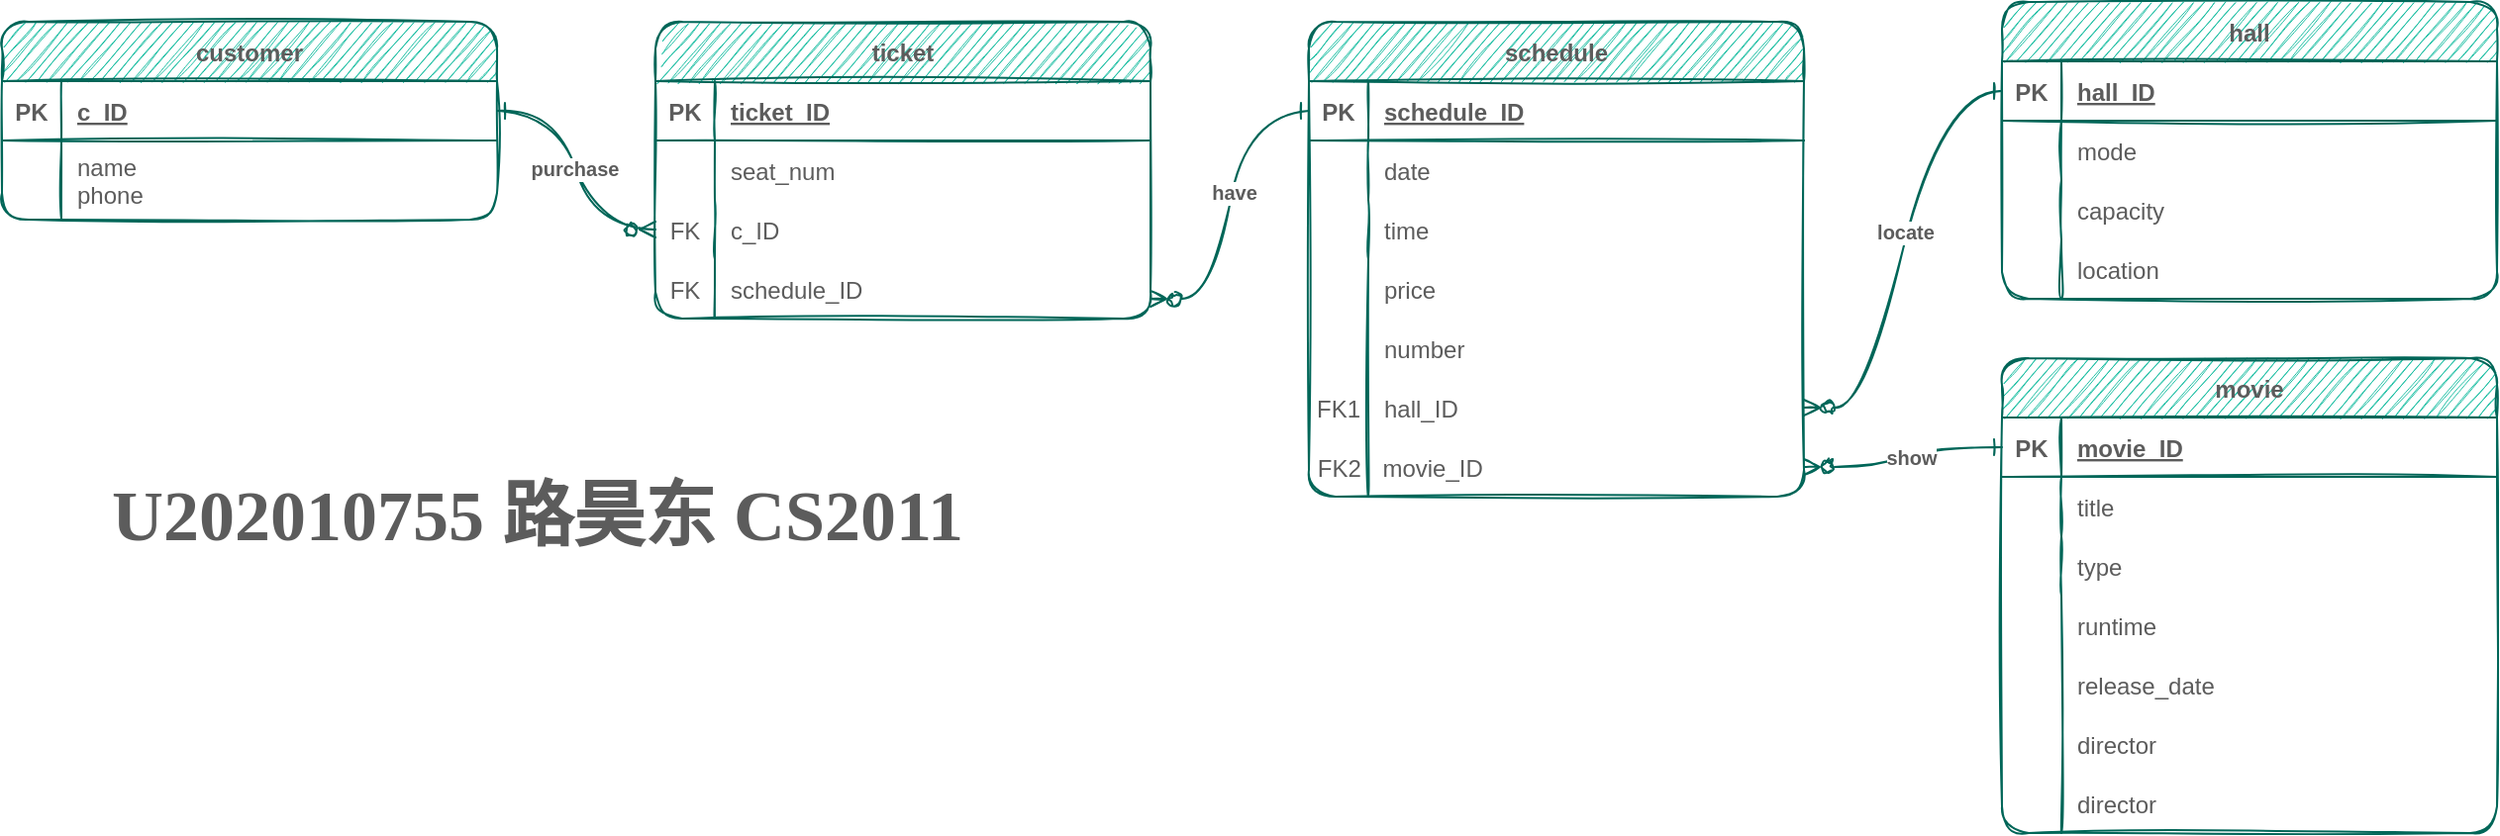 <mxfile version="20.6.0" type="google"><diagram id="R2lEEEUBdFMjLlhIrx00" name="Page-1"><mxGraphModel grid="1" page="1" gridSize="10" guides="1" tooltips="1" connect="1" arrows="1" fold="1" pageScale="1" pageWidth="850" pageHeight="1100" background="#FFFFFF" math="0" shadow="0" extFonts="Permanent Marker^https://fonts.googleapis.com/css?family=Permanent+Marker"><root><mxCell id="0"/><mxCell id="1" parent="0"/><mxCell id="C-vyLk0tnHw3VtMMgP7b-1" value="" style="edgeStyle=entityRelationEdgeStyle;endArrow=ERzeroToMany;startArrow=ERone;endFill=1;startFill=0;entryX=0;entryY=0.5;entryDx=0;entryDy=0;sketch=1;curved=1;strokeColor=#006658;fontColor=#5C5C5C;" edge="1" parent="1" source="C-vyLk0tnHw3VtMMgP7b-24" target="C-vyLk0tnHw3VtMMgP7b-9"><mxGeometry width="100" height="100" relative="1" as="geometry"><mxPoint x="340" y="720" as="sourcePoint"/><mxPoint x="440" y="620" as="targetPoint"/></mxGeometry></mxCell><mxCell id="ADWbxRtQyYXNMjy10fdt-124" value="&lt;b&gt;purchase&lt;/b&gt;" style="edgeLabel;html=1;align=center;verticalAlign=middle;resizable=0;points=[];fontSize=10;fontFamily=Helvetica;fontColor=#5C5C5C;rounded=1;sketch=1;" connectable="0" vertex="1" parent="C-vyLk0tnHw3VtMMgP7b-1"><mxGeometry x="-0.032" y="-1" relative="1" as="geometry"><mxPoint as="offset"/></mxGeometry></mxCell><mxCell id="C-vyLk0tnHw3VtMMgP7b-2" value="ticket" style="shape=table;startSize=30;container=1;collapsible=1;childLayout=tableLayout;fixedRows=1;rowLines=0;fontStyle=1;align=center;resizeLast=1;strokeColor=#006658;rounded=1;sketch=1;fillColor=#21C0A5;fontColor=#5C5C5C;" vertex="1" parent="1"><mxGeometry x="450" y="120" width="250" height="150" as="geometry"/></mxCell><mxCell id="C-vyLk0tnHw3VtMMgP7b-3" value="" style="shape=partialRectangle;collapsible=0;dropTarget=0;pointerEvents=0;fillColor=none;points=[[0,0.5],[1,0.5]];portConstraint=eastwest;top=0;left=0;right=0;bottom=1;rounded=1;sketch=1;strokeColor=#006658;fontColor=#5C5C5C;" vertex="1" parent="C-vyLk0tnHw3VtMMgP7b-2"><mxGeometry y="30" width="250" height="30" as="geometry"/></mxCell><mxCell id="C-vyLk0tnHw3VtMMgP7b-4" value="PK" style="shape=partialRectangle;overflow=hidden;connectable=0;fillColor=none;top=0;left=0;bottom=0;right=0;fontStyle=1;rounded=1;sketch=1;strokeColor=#006658;fontColor=#5C5C5C;" vertex="1" parent="C-vyLk0tnHw3VtMMgP7b-3"><mxGeometry width="30.0" height="30" as="geometry"><mxRectangle width="30.0" height="30" as="alternateBounds"/></mxGeometry></mxCell><mxCell id="C-vyLk0tnHw3VtMMgP7b-5" value="ticket_ID" style="shape=partialRectangle;overflow=hidden;connectable=0;fillColor=none;top=0;left=0;bottom=0;right=0;align=left;spacingLeft=6;fontStyle=5;rounded=1;sketch=1;strokeColor=#006658;fontColor=#5C5C5C;" vertex="1" parent="C-vyLk0tnHw3VtMMgP7b-3"><mxGeometry x="30.0" width="220.0" height="30" as="geometry"><mxRectangle width="220.0" height="30" as="alternateBounds"/></mxGeometry></mxCell><mxCell id="C-vyLk0tnHw3VtMMgP7b-6" value="" style="shape=partialRectangle;collapsible=0;dropTarget=0;pointerEvents=0;fillColor=none;points=[[0,0.5],[1,0.5]];portConstraint=eastwest;top=0;left=0;right=0;bottom=0;rounded=1;sketch=1;strokeColor=#006658;fontColor=#5C5C5C;" vertex="1" parent="C-vyLk0tnHw3VtMMgP7b-2"><mxGeometry y="60" width="250" height="30" as="geometry"/></mxCell><mxCell id="C-vyLk0tnHw3VtMMgP7b-7" value="" style="shape=partialRectangle;overflow=hidden;connectable=0;fillColor=none;top=0;left=0;bottom=0;right=0;rounded=1;sketch=1;strokeColor=#006658;fontColor=#5C5C5C;" vertex="1" parent="C-vyLk0tnHw3VtMMgP7b-6"><mxGeometry width="30.0" height="30" as="geometry"><mxRectangle width="30.0" height="30" as="alternateBounds"/></mxGeometry></mxCell><mxCell id="C-vyLk0tnHw3VtMMgP7b-8" value="seat_num" style="shape=partialRectangle;overflow=hidden;connectable=0;fillColor=none;top=0;left=0;bottom=0;right=0;align=left;spacingLeft=6;rounded=1;sketch=1;strokeColor=#006658;fontColor=#5C5C5C;" vertex="1" parent="C-vyLk0tnHw3VtMMgP7b-6"><mxGeometry x="30.0" width="220.0" height="30" as="geometry"><mxRectangle width="220.0" height="30" as="alternateBounds"/></mxGeometry></mxCell><mxCell id="C-vyLk0tnHw3VtMMgP7b-9" value="" style="shape=partialRectangle;collapsible=0;dropTarget=0;pointerEvents=0;fillColor=none;points=[[0,0.5],[1,0.5]];portConstraint=eastwest;top=0;left=0;right=0;bottom=0;rounded=1;sketch=1;strokeColor=#006658;fontColor=#5C5C5C;" vertex="1" parent="C-vyLk0tnHw3VtMMgP7b-2"><mxGeometry y="90" width="250" height="30" as="geometry"/></mxCell><mxCell id="C-vyLk0tnHw3VtMMgP7b-10" value="FK" style="shape=partialRectangle;overflow=hidden;connectable=0;fillColor=none;top=0;left=0;bottom=0;right=0;rounded=1;sketch=1;strokeColor=#006658;fontColor=#5C5C5C;" vertex="1" parent="C-vyLk0tnHw3VtMMgP7b-9"><mxGeometry width="30.0" height="30" as="geometry"><mxRectangle width="30.0" height="30" as="alternateBounds"/></mxGeometry></mxCell><mxCell id="C-vyLk0tnHw3VtMMgP7b-11" value="c_ID" style="shape=partialRectangle;overflow=hidden;connectable=0;fillColor=none;top=0;left=0;bottom=0;right=0;align=left;spacingLeft=6;rounded=1;sketch=1;strokeColor=#006658;fontColor=#5C5C5C;" vertex="1" parent="C-vyLk0tnHw3VtMMgP7b-9"><mxGeometry x="30.0" width="220.0" height="30" as="geometry"><mxRectangle width="220.0" height="30" as="alternateBounds"/></mxGeometry></mxCell><mxCell id="C-vyLk0tnHw3VtMMgP7b-13" value="schedule" style="shape=table;startSize=30;container=1;collapsible=1;childLayout=tableLayout;fixedRows=1;rowLines=0;fontStyle=1;align=center;resizeLast=1;rounded=1;sketch=1;fillColor=#21C0A5;strokeColor=#006658;fontColor=#5C5C5C;" vertex="1" parent="1"><mxGeometry x="780" y="120" width="250" height="240" as="geometry"/></mxCell><mxCell id="C-vyLk0tnHw3VtMMgP7b-14" value="" style="shape=partialRectangle;collapsible=0;dropTarget=0;pointerEvents=0;fillColor=none;points=[[0,0.5],[1,0.5]];portConstraint=eastwest;top=0;left=0;right=0;bottom=1;rounded=1;sketch=1;strokeColor=#006658;fontColor=#5C5C5C;" vertex="1" parent="C-vyLk0tnHw3VtMMgP7b-13"><mxGeometry y="30" width="250" height="30" as="geometry"/></mxCell><mxCell id="C-vyLk0tnHw3VtMMgP7b-15" value="PK" style="shape=partialRectangle;overflow=hidden;connectable=0;fillColor=none;top=0;left=0;bottom=0;right=0;fontStyle=1;rounded=1;sketch=1;strokeColor=#006658;fontColor=#5C5C5C;" vertex="1" parent="C-vyLk0tnHw3VtMMgP7b-14"><mxGeometry width="30" height="30" as="geometry"><mxRectangle width="30" height="30" as="alternateBounds"/></mxGeometry></mxCell><mxCell id="C-vyLk0tnHw3VtMMgP7b-16" value="schedule_ID" style="shape=partialRectangle;overflow=hidden;connectable=0;fillColor=none;top=0;left=0;bottom=0;right=0;align=left;spacingLeft=6;fontStyle=5;rounded=1;sketch=1;strokeColor=#006658;fontColor=#5C5C5C;" vertex="1" parent="C-vyLk0tnHw3VtMMgP7b-14"><mxGeometry x="30" width="220" height="30" as="geometry"><mxRectangle width="220" height="30" as="alternateBounds"/></mxGeometry></mxCell><mxCell id="C-vyLk0tnHw3VtMMgP7b-17" value="" style="shape=partialRectangle;collapsible=0;dropTarget=0;pointerEvents=0;fillColor=none;points=[[0,0.5],[1,0.5]];portConstraint=eastwest;top=0;left=0;right=0;bottom=0;rounded=1;sketch=1;strokeColor=#006658;fontColor=#5C5C5C;" vertex="1" parent="C-vyLk0tnHw3VtMMgP7b-13"><mxGeometry y="60" width="250" height="30" as="geometry"/></mxCell><mxCell id="C-vyLk0tnHw3VtMMgP7b-18" value="" style="shape=partialRectangle;overflow=hidden;connectable=0;fillColor=none;top=0;left=0;bottom=0;right=0;rounded=1;sketch=1;strokeColor=#006658;fontColor=#5C5C5C;" vertex="1" parent="C-vyLk0tnHw3VtMMgP7b-17"><mxGeometry width="30" height="30" as="geometry"><mxRectangle width="30" height="30" as="alternateBounds"/></mxGeometry></mxCell><mxCell id="C-vyLk0tnHw3VtMMgP7b-19" value="date" style="shape=partialRectangle;overflow=hidden;connectable=0;fillColor=none;top=0;left=0;bottom=0;right=0;align=left;spacingLeft=6;rounded=1;sketch=1;strokeColor=#006658;fontColor=#5C5C5C;" vertex="1" parent="C-vyLk0tnHw3VtMMgP7b-17"><mxGeometry x="30" width="220" height="30" as="geometry"><mxRectangle width="220" height="30" as="alternateBounds"/></mxGeometry></mxCell><mxCell id="C-vyLk0tnHw3VtMMgP7b-20" value="" style="shape=partialRectangle;collapsible=0;dropTarget=0;pointerEvents=0;fillColor=none;points=[[0,0.5],[1,0.5]];portConstraint=eastwest;top=0;left=0;right=0;bottom=0;rounded=1;sketch=1;strokeColor=#006658;fontColor=#5C5C5C;" vertex="1" parent="C-vyLk0tnHw3VtMMgP7b-13"><mxGeometry y="90" width="250" height="30" as="geometry"/></mxCell><mxCell id="C-vyLk0tnHw3VtMMgP7b-21" value="" style="shape=partialRectangle;overflow=hidden;connectable=0;fillColor=none;top=0;left=0;bottom=0;right=0;rounded=1;sketch=1;strokeColor=#006658;fontColor=#5C5C5C;" vertex="1" parent="C-vyLk0tnHw3VtMMgP7b-20"><mxGeometry width="30" height="30" as="geometry"><mxRectangle width="30" height="30" as="alternateBounds"/></mxGeometry></mxCell><mxCell id="C-vyLk0tnHw3VtMMgP7b-22" value="time" style="shape=partialRectangle;overflow=hidden;connectable=0;fillColor=none;top=0;left=0;bottom=0;right=0;align=left;spacingLeft=6;rounded=1;sketch=1;strokeColor=#006658;fontColor=#5C5C5C;" vertex="1" parent="C-vyLk0tnHw3VtMMgP7b-20"><mxGeometry x="30" width="220" height="30" as="geometry"><mxRectangle width="220" height="30" as="alternateBounds"/></mxGeometry></mxCell><mxCell id="C-vyLk0tnHw3VtMMgP7b-23" value="customer" style="shape=table;startSize=30;container=1;collapsible=1;childLayout=tableLayout;fixedRows=1;rowLines=0;fontStyle=1;align=center;resizeLast=1;rounded=1;sketch=1;fillColor=#21C0A5;strokeColor=#006658;fontColor=#5C5C5C;" vertex="1" parent="1"><mxGeometry x="120" y="120" width="250" height="100" as="geometry"/></mxCell><mxCell id="C-vyLk0tnHw3VtMMgP7b-24" value="" style="shape=partialRectangle;collapsible=0;dropTarget=0;pointerEvents=0;fillColor=none;points=[[0,0.5],[1,0.5]];portConstraint=eastwest;top=0;left=0;right=0;bottom=1;rounded=1;sketch=1;strokeColor=#006658;fontColor=#5C5C5C;" vertex="1" parent="C-vyLk0tnHw3VtMMgP7b-23"><mxGeometry y="30" width="250" height="30" as="geometry"/></mxCell><mxCell id="C-vyLk0tnHw3VtMMgP7b-25" value="PK" style="shape=partialRectangle;overflow=hidden;connectable=0;fillColor=none;top=0;left=0;bottom=0;right=0;fontStyle=1;rounded=1;sketch=1;strokeColor=#006658;fontColor=#5C5C5C;" vertex="1" parent="C-vyLk0tnHw3VtMMgP7b-24"><mxGeometry width="30" height="30" as="geometry"><mxRectangle width="30" height="30" as="alternateBounds"/></mxGeometry></mxCell><mxCell id="C-vyLk0tnHw3VtMMgP7b-26" value="c_ID" style="shape=partialRectangle;overflow=hidden;connectable=0;fillColor=none;top=0;left=0;bottom=0;right=0;align=left;spacingLeft=6;fontStyle=5;rounded=1;sketch=1;strokeColor=#006658;fontColor=#5C5C5C;" vertex="1" parent="C-vyLk0tnHw3VtMMgP7b-24"><mxGeometry x="30" width="220" height="30" as="geometry"><mxRectangle width="220" height="30" as="alternateBounds"/></mxGeometry></mxCell><mxCell id="C-vyLk0tnHw3VtMMgP7b-27" value="" style="shape=partialRectangle;collapsible=0;dropTarget=0;pointerEvents=0;fillColor=none;points=[[0,0.5],[1,0.5]];portConstraint=eastwest;top=0;left=0;right=0;bottom=0;rounded=1;sketch=1;strokeColor=#006658;fontColor=#5C5C5C;" vertex="1" parent="C-vyLk0tnHw3VtMMgP7b-23"><mxGeometry y="60" width="250" height="40" as="geometry"/></mxCell><mxCell id="C-vyLk0tnHw3VtMMgP7b-28" value="" style="shape=partialRectangle;overflow=hidden;connectable=0;fillColor=none;top=0;left=0;bottom=0;right=0;rounded=1;sketch=1;strokeColor=#006658;fontColor=#5C5C5C;" vertex="1" parent="C-vyLk0tnHw3VtMMgP7b-27"><mxGeometry width="30" height="40" as="geometry"><mxRectangle width="30" height="40" as="alternateBounds"/></mxGeometry></mxCell><mxCell id="C-vyLk0tnHw3VtMMgP7b-29" value="name&#10;phone" style="shape=partialRectangle;overflow=hidden;connectable=0;fillColor=none;top=0;left=0;bottom=0;right=0;align=left;spacingLeft=6;rounded=1;sketch=1;strokeColor=#006658;fontColor=#5C5C5C;" vertex="1" parent="C-vyLk0tnHw3VtMMgP7b-27"><mxGeometry x="30" width="220" height="40" as="geometry"><mxRectangle width="220" height="40" as="alternateBounds"/></mxGeometry></mxCell><mxCell id="ADWbxRtQyYXNMjy10fdt-1" value="FK" style="shape=partialRectangle;overflow=hidden;connectable=0;fillColor=none;top=0;left=0;bottom=0;right=0;rounded=1;sketch=1;strokeColor=#006658;fontColor=#5C5C5C;" vertex="1" parent="1"><mxGeometry x="450" y="230" width="30" height="50" as="geometry"><mxRectangle width="30" height="30" as="alternateBounds"/></mxGeometry></mxCell><mxCell id="ADWbxRtQyYXNMjy10fdt-5" value="schedule_ID" style="shape=partialRectangle;overflow=hidden;connectable=0;fillColor=none;top=0;left=0;bottom=0;right=0;align=left;spacingLeft=6;rounded=1;sketch=1;strokeColor=#006658;fontColor=#5C5C5C;" vertex="1" parent="1"><mxGeometry x="480.0" y="240" width="220.0" height="30" as="geometry"><mxRectangle width="220.0" height="30" as="alternateBounds"/></mxGeometry></mxCell><mxCell id="ADWbxRtQyYXNMjy10fdt-36" value="" style="endArrow=none;html=1;rounded=1;fontFamily=Helvetica;fontSize=12;fontColor=#5C5C5C;startSize=30;sketch=1;curved=1;strokeColor=#006658;" edge="1" parent="1"><mxGeometry width="50" height="50" relative="1" as="geometry"><mxPoint x="480" y="270" as="sourcePoint"/><mxPoint x="480" y="240" as="targetPoint"/></mxGeometry></mxCell><mxCell id="ADWbxRtQyYXNMjy10fdt-37" value="" style="shape=partialRectangle;collapsible=0;dropTarget=0;pointerEvents=0;fillColor=none;points=[[0,0.5],[1,0.5]];portConstraint=eastwest;top=0;left=0;right=0;bottom=0;rounded=1;sketch=1;strokeColor=#006658;fontColor=#5C5C5C;" vertex="1" parent="1"><mxGeometry x="800" y="240" width="250" height="30" as="geometry"/></mxCell><mxCell id="ADWbxRtQyYXNMjy10fdt-38" value="" style="shape=partialRectangle;overflow=hidden;connectable=0;fillColor=none;top=0;left=0;bottom=0;right=0;rounded=1;sketch=1;strokeColor=#006658;fontColor=#5C5C5C;" vertex="1" parent="ADWbxRtQyYXNMjy10fdt-37"><mxGeometry x="-20" width="30" height="30" as="geometry"><mxRectangle width="30" height="30" as="alternateBounds"/></mxGeometry></mxCell><mxCell id="ADWbxRtQyYXNMjy10fdt-39" value="price" style="shape=partialRectangle;overflow=hidden;connectable=0;fillColor=none;top=0;left=0;bottom=0;right=0;align=left;spacingLeft=6;rounded=1;sketch=1;strokeColor=#006658;fontColor=#5C5C5C;" vertex="1" parent="ADWbxRtQyYXNMjy10fdt-37"><mxGeometry x="10" width="220" height="30" as="geometry"><mxRectangle width="220" height="30" as="alternateBounds"/></mxGeometry></mxCell><mxCell id="ADWbxRtQyYXNMjy10fdt-40" value="" style="shape=partialRectangle;collapsible=0;dropTarget=0;pointerEvents=0;fillColor=none;points=[[0,0.5],[1,0.5]];portConstraint=eastwest;top=0;left=0;right=0;bottom=0;rounded=1;sketch=1;strokeColor=#006658;fontColor=#5C5C5C;" vertex="1" parent="1"><mxGeometry x="800" y="270" width="250" height="30" as="geometry"/></mxCell><mxCell id="ADWbxRtQyYXNMjy10fdt-41" value="" style="shape=partialRectangle;overflow=hidden;connectable=0;fillColor=none;top=0;left=0;bottom=0;right=0;rounded=1;sketch=1;strokeColor=#006658;fontColor=#5C5C5C;" vertex="1" parent="ADWbxRtQyYXNMjy10fdt-40"><mxGeometry x="-20" width="30" height="30" as="geometry"><mxRectangle width="30" height="30" as="alternateBounds"/></mxGeometry></mxCell><mxCell id="ADWbxRtQyYXNMjy10fdt-42" value="number" style="shape=partialRectangle;overflow=hidden;connectable=0;fillColor=none;top=0;left=0;bottom=0;right=0;align=left;spacingLeft=6;rounded=1;sketch=1;strokeColor=#006658;fontColor=#5C5C5C;" vertex="1" parent="ADWbxRtQyYXNMjy10fdt-40"><mxGeometry x="10" width="220" height="30" as="geometry"><mxRectangle width="220" height="30" as="alternateBounds"/></mxGeometry></mxCell><mxCell id="ADWbxRtQyYXNMjy10fdt-43" value="" style="shape=partialRectangle;collapsible=0;dropTarget=0;pointerEvents=0;fillColor=none;points=[[0,0.5],[1,0.5]];portConstraint=eastwest;top=0;left=0;right=0;bottom=0;rounded=1;sketch=1;strokeColor=#006658;fontColor=#5C5C5C;" vertex="1" parent="1"><mxGeometry x="800" y="300" width="250" height="30" as="geometry"/></mxCell><mxCell id="ADWbxRtQyYXNMjy10fdt-44" value="FK1" style="shape=partialRectangle;overflow=hidden;connectable=0;fillColor=none;top=0;left=0;bottom=0;right=0;rounded=1;sketch=1;strokeColor=#006658;fontColor=#5C5C5C;" vertex="1" parent="ADWbxRtQyYXNMjy10fdt-43"><mxGeometry x="-20" width="30" height="30" as="geometry"><mxRectangle width="30" height="30" as="alternateBounds"/></mxGeometry></mxCell><mxCell id="ADWbxRtQyYXNMjy10fdt-45" value="hall_ID" style="shape=partialRectangle;overflow=hidden;connectable=0;fillColor=none;top=0;left=0;bottom=0;right=0;align=left;spacingLeft=6;rounded=1;sketch=1;strokeColor=#006658;fontColor=#5C5C5C;" vertex="1" parent="ADWbxRtQyYXNMjy10fdt-43"><mxGeometry x="10" width="220" height="30" as="geometry"><mxRectangle width="220" height="30" as="alternateBounds"/></mxGeometry></mxCell><mxCell id="ADWbxRtQyYXNMjy10fdt-46" value="" style="shape=partialRectangle;collapsible=0;dropTarget=0;pointerEvents=0;fillColor=none;points=[[0,0.5],[1,0.5]];portConstraint=eastwest;top=0;left=0;right=0;bottom=0;rounded=1;sketch=1;strokeColor=#006658;fontColor=#5C5C5C;" vertex="1" parent="1"><mxGeometry x="800" y="330" width="230" height="30" as="geometry"/></mxCell><mxCell id="ADWbxRtQyYXNMjy10fdt-47" value="FK2" style="shape=partialRectangle;overflow=hidden;connectable=0;fillColor=none;top=0;left=0;bottom=0;right=0;rounded=1;sketch=1;strokeColor=#006658;fontColor=#5C5C5C;" vertex="1" parent="ADWbxRtQyYXNMjy10fdt-46"><mxGeometry x="-18.4" width="27.6" height="30" as="geometry"><mxRectangle width="30" height="30" as="alternateBounds"/></mxGeometry></mxCell><mxCell id="ADWbxRtQyYXNMjy10fdt-48" value="movie_ID" style="shape=partialRectangle;overflow=hidden;connectable=0;fillColor=none;top=0;left=0;bottom=0;right=0;align=left;spacingLeft=6;rounded=1;sketch=1;strokeColor=#006658;fontColor=#5C5C5C;" vertex="1" parent="ADWbxRtQyYXNMjy10fdt-46"><mxGeometry x="9.2" width="202.4" height="30" as="geometry"><mxRectangle width="220" height="30" as="alternateBounds"/></mxGeometry></mxCell><mxCell id="ADWbxRtQyYXNMjy10fdt-49" value="" style="endArrow=none;html=1;rounded=1;fontFamily=Helvetica;fontSize=12;fontColor=#5C5C5C;startSize=30;sketch=1;curved=1;strokeColor=#006658;" edge="1" parent="1"><mxGeometry width="50" height="50" relative="1" as="geometry"><mxPoint x="810" y="360" as="sourcePoint"/><mxPoint x="810" y="240" as="targetPoint"/></mxGeometry></mxCell><mxCell id="ADWbxRtQyYXNMjy10fdt-66" value="movie" style="shape=table;startSize=30;container=1;collapsible=1;childLayout=tableLayout;fixedRows=1;rowLines=0;fontStyle=1;align=center;resizeLast=1;rounded=1;sketch=1;fillColor=#21C0A5;strokeColor=#006658;fontColor=#5C5C5C;" vertex="1" parent="1"><mxGeometry x="1130" y="290" width="250" height="240" as="geometry"/></mxCell><mxCell id="ADWbxRtQyYXNMjy10fdt-67" value="" style="shape=partialRectangle;collapsible=0;dropTarget=0;pointerEvents=0;fillColor=none;points=[[0,0.5],[1,0.5]];portConstraint=eastwest;top=0;left=0;right=0;bottom=1;rounded=1;sketch=1;strokeColor=#006658;fontColor=#5C5C5C;" vertex="1" parent="ADWbxRtQyYXNMjy10fdt-66"><mxGeometry y="30" width="250" height="30" as="geometry"/></mxCell><mxCell id="ADWbxRtQyYXNMjy10fdt-68" value="PK" style="shape=partialRectangle;overflow=hidden;connectable=0;fillColor=none;top=0;left=0;bottom=0;right=0;fontStyle=1;rounded=1;sketch=1;strokeColor=#006658;fontColor=#5C5C5C;" vertex="1" parent="ADWbxRtQyYXNMjy10fdt-67"><mxGeometry width="30" height="30" as="geometry"><mxRectangle width="30" height="30" as="alternateBounds"/></mxGeometry></mxCell><mxCell id="ADWbxRtQyYXNMjy10fdt-69" value="movie_ID" style="shape=partialRectangle;overflow=hidden;connectable=0;fillColor=none;top=0;left=0;bottom=0;right=0;align=left;spacingLeft=6;fontStyle=5;rounded=1;sketch=1;strokeColor=#006658;fontColor=#5C5C5C;" vertex="1" parent="ADWbxRtQyYXNMjy10fdt-67"><mxGeometry x="30" width="220" height="30" as="geometry"><mxRectangle width="220" height="30" as="alternateBounds"/></mxGeometry></mxCell><mxCell id="ADWbxRtQyYXNMjy10fdt-70" value="" style="shape=partialRectangle;collapsible=0;dropTarget=0;pointerEvents=0;fillColor=none;points=[[0,0.5],[1,0.5]];portConstraint=eastwest;top=0;left=0;right=0;bottom=0;rounded=1;sketch=1;strokeColor=#006658;fontColor=#5C5C5C;" vertex="1" parent="ADWbxRtQyYXNMjy10fdt-66"><mxGeometry y="60" width="250" height="30" as="geometry"/></mxCell><mxCell id="ADWbxRtQyYXNMjy10fdt-71" value="" style="shape=partialRectangle;overflow=hidden;connectable=0;fillColor=none;top=0;left=0;bottom=0;right=0;rounded=1;sketch=1;strokeColor=#006658;fontColor=#5C5C5C;" vertex="1" parent="ADWbxRtQyYXNMjy10fdt-70"><mxGeometry width="30" height="30" as="geometry"><mxRectangle width="30" height="30" as="alternateBounds"/></mxGeometry></mxCell><mxCell id="ADWbxRtQyYXNMjy10fdt-72" value="title" style="shape=partialRectangle;overflow=hidden;connectable=0;fillColor=none;top=0;left=0;bottom=0;right=0;align=left;spacingLeft=6;rounded=1;sketch=1;strokeColor=#006658;fontColor=#5C5C5C;" vertex="1" parent="ADWbxRtQyYXNMjy10fdt-70"><mxGeometry x="30" width="220" height="30" as="geometry"><mxRectangle width="220" height="30" as="alternateBounds"/></mxGeometry></mxCell><mxCell id="ADWbxRtQyYXNMjy10fdt-73" value="" style="shape=partialRectangle;collapsible=0;dropTarget=0;pointerEvents=0;fillColor=none;points=[[0,0.5],[1,0.5]];portConstraint=eastwest;top=0;left=0;right=0;bottom=0;rounded=1;sketch=1;strokeColor=#006658;fontColor=#5C5C5C;" vertex="1" parent="ADWbxRtQyYXNMjy10fdt-66"><mxGeometry y="90" width="250" height="30" as="geometry"/></mxCell><mxCell id="ADWbxRtQyYXNMjy10fdt-74" value="" style="shape=partialRectangle;overflow=hidden;connectable=0;fillColor=none;top=0;left=0;bottom=0;right=0;rounded=1;sketch=1;strokeColor=#006658;fontColor=#5C5C5C;" vertex="1" parent="ADWbxRtQyYXNMjy10fdt-73"><mxGeometry width="30" height="30" as="geometry"><mxRectangle width="30" height="30" as="alternateBounds"/></mxGeometry></mxCell><mxCell id="ADWbxRtQyYXNMjy10fdt-75" value="type" style="shape=partialRectangle;overflow=hidden;connectable=0;fillColor=none;top=0;left=0;bottom=0;right=0;align=left;spacingLeft=6;rounded=1;sketch=1;strokeColor=#006658;fontColor=#5C5C5C;" vertex="1" parent="ADWbxRtQyYXNMjy10fdt-73"><mxGeometry x="30" width="220" height="30" as="geometry"><mxRectangle width="220" height="30" as="alternateBounds"/></mxGeometry></mxCell><mxCell id="ADWbxRtQyYXNMjy10fdt-76" value="" style="shape=partialRectangle;collapsible=0;dropTarget=0;pointerEvents=0;fillColor=none;points=[[0,0.5],[1,0.5]];portConstraint=eastwest;top=0;left=0;right=0;bottom=0;rounded=1;sketch=1;strokeColor=#006658;fontColor=#5C5C5C;" vertex="1" parent="1"><mxGeometry x="1130" y="410" width="250" height="30" as="geometry"/></mxCell><mxCell id="ADWbxRtQyYXNMjy10fdt-77" value="" style="shape=partialRectangle;overflow=hidden;connectable=0;fillColor=none;top=0;left=0;bottom=0;right=0;rounded=1;sketch=1;strokeColor=#006658;fontColor=#5C5C5C;" vertex="1" parent="ADWbxRtQyYXNMjy10fdt-76"><mxGeometry width="30" height="30" as="geometry"><mxRectangle width="30" height="30" as="alternateBounds"/></mxGeometry></mxCell><mxCell id="ADWbxRtQyYXNMjy10fdt-78" value="runtime" style="shape=partialRectangle;overflow=hidden;connectable=0;fillColor=none;top=0;left=0;bottom=0;right=0;align=left;spacingLeft=6;rounded=1;sketch=1;strokeColor=#006658;fontColor=#5C5C5C;" vertex="1" parent="ADWbxRtQyYXNMjy10fdt-76"><mxGeometry x="30" width="220" height="30" as="geometry"><mxRectangle width="220" height="30" as="alternateBounds"/></mxGeometry></mxCell><mxCell id="ADWbxRtQyYXNMjy10fdt-79" value="" style="shape=partialRectangle;collapsible=0;dropTarget=0;pointerEvents=0;fillColor=none;points=[[0,0.5],[1,0.5]];portConstraint=eastwest;top=0;left=0;right=0;bottom=0;rounded=1;sketch=1;strokeColor=#006658;fontColor=#5C5C5C;" vertex="1" parent="1"><mxGeometry x="1130" y="440" width="250" height="30" as="geometry"/></mxCell><mxCell id="ADWbxRtQyYXNMjy10fdt-80" value="" style="shape=partialRectangle;overflow=hidden;connectable=0;fillColor=none;top=0;left=0;bottom=0;right=0;rounded=1;sketch=1;strokeColor=#006658;fontColor=#5C5C5C;" vertex="1" parent="ADWbxRtQyYXNMjy10fdt-79"><mxGeometry width="30" height="30" as="geometry"><mxRectangle width="30" height="30" as="alternateBounds"/></mxGeometry></mxCell><mxCell id="ADWbxRtQyYXNMjy10fdt-81" value="release_date" style="shape=partialRectangle;overflow=hidden;connectable=0;fillColor=none;top=0;left=0;bottom=0;right=0;align=left;spacingLeft=6;rounded=1;sketch=1;strokeColor=#006658;fontColor=#5C5C5C;" vertex="1" parent="ADWbxRtQyYXNMjy10fdt-79"><mxGeometry x="30" width="220" height="30" as="geometry"><mxRectangle width="220" height="30" as="alternateBounds"/></mxGeometry></mxCell><mxCell id="ADWbxRtQyYXNMjy10fdt-82" value="" style="shape=partialRectangle;collapsible=0;dropTarget=0;pointerEvents=0;fillColor=none;points=[[0,0.5],[1,0.5]];portConstraint=eastwest;top=0;left=0;right=0;bottom=0;rounded=1;sketch=1;strokeColor=#006658;fontColor=#5C5C5C;" vertex="1" parent="1"><mxGeometry x="1130" y="470" width="250" height="30" as="geometry"/></mxCell><mxCell id="ADWbxRtQyYXNMjy10fdt-84" value="director" style="shape=partialRectangle;overflow=hidden;connectable=0;fillColor=none;top=0;left=0;bottom=0;right=0;align=left;spacingLeft=6;rounded=1;sketch=1;strokeColor=#006658;fontColor=#5C5C5C;" vertex="1" parent="ADWbxRtQyYXNMjy10fdt-82"><mxGeometry x="30" width="220" height="30" as="geometry"><mxRectangle width="220" height="30" as="alternateBounds"/></mxGeometry></mxCell><mxCell id="ADWbxRtQyYXNMjy10fdt-85" value="" style="shape=partialRectangle;collapsible=0;dropTarget=0;pointerEvents=0;fillColor=none;points=[[0,0.5],[1,0.5]];portConstraint=eastwest;top=0;left=0;right=0;bottom=0;rounded=1;sketch=1;strokeColor=#006658;fontColor=#5C5C5C;" vertex="1" parent="1"><mxGeometry x="1130" y="500" width="250" height="30" as="geometry"/></mxCell><mxCell id="ADWbxRtQyYXNMjy10fdt-86" value="" style="shape=partialRectangle;overflow=hidden;connectable=0;fillColor=none;top=0;left=0;bottom=0;right=0;rounded=1;sketch=1;strokeColor=#006658;fontColor=#5C5C5C;" vertex="1" parent="ADWbxRtQyYXNMjy10fdt-85"><mxGeometry width="30" height="30" as="geometry"><mxRectangle width="30" height="30" as="alternateBounds"/></mxGeometry></mxCell><mxCell id="ADWbxRtQyYXNMjy10fdt-87" value="director" style="shape=partialRectangle;overflow=hidden;connectable=0;fillColor=none;top=0;left=0;bottom=0;right=0;align=left;spacingLeft=6;rounded=1;sketch=1;strokeColor=#006658;fontColor=#5C5C5C;" vertex="1" parent="ADWbxRtQyYXNMjy10fdt-85"><mxGeometry x="30" width="220" height="30" as="geometry"><mxRectangle width="220" height="30" as="alternateBounds"/></mxGeometry></mxCell><mxCell id="ADWbxRtQyYXNMjy10fdt-88" value="" style="endArrow=none;html=1;rounded=1;fontFamily=Helvetica;fontSize=12;fontColor=#5C5C5C;startSize=30;sketch=1;curved=1;strokeColor=#006658;" edge="1" parent="1"><mxGeometry width="50" height="50" relative="1" as="geometry"><mxPoint x="1160" y="530.0" as="sourcePoint"/><mxPoint x="1160" y="410" as="targetPoint"/></mxGeometry></mxCell><mxCell id="ADWbxRtQyYXNMjy10fdt-89" value="hall" style="shape=table;startSize=30;container=1;collapsible=1;childLayout=tableLayout;fixedRows=1;rowLines=0;fontStyle=1;align=center;resizeLast=1;strokeColor=#006658;rounded=1;sketch=1;fillColor=#21C0A5;fontColor=#5C5C5C;" vertex="1" parent="1"><mxGeometry x="1130" y="110" width="250" height="150" as="geometry"/></mxCell><mxCell id="ADWbxRtQyYXNMjy10fdt-90" value="" style="shape=partialRectangle;collapsible=0;dropTarget=0;pointerEvents=0;fillColor=none;points=[[0,0.5],[1,0.5]];portConstraint=eastwest;top=0;left=0;right=0;bottom=1;rounded=1;sketch=1;strokeColor=#006658;fontColor=#5C5C5C;" vertex="1" parent="ADWbxRtQyYXNMjy10fdt-89"><mxGeometry y="30" width="250" height="30" as="geometry"/></mxCell><mxCell id="ADWbxRtQyYXNMjy10fdt-91" value="PK" style="shape=partialRectangle;overflow=hidden;connectable=0;fillColor=none;top=0;left=0;bottom=0;right=0;fontStyle=1;rounded=1;sketch=1;strokeColor=#006658;fontColor=#5C5C5C;" vertex="1" parent="ADWbxRtQyYXNMjy10fdt-90"><mxGeometry width="30.0" height="30" as="geometry"><mxRectangle width="30.0" height="30" as="alternateBounds"/></mxGeometry></mxCell><mxCell id="ADWbxRtQyYXNMjy10fdt-92" value="hall_ID" style="shape=partialRectangle;overflow=hidden;connectable=0;fillColor=none;top=0;left=0;bottom=0;right=0;align=left;spacingLeft=6;fontStyle=5;rounded=1;sketch=1;strokeColor=#006658;fontColor=#5C5C5C;" vertex="1" parent="ADWbxRtQyYXNMjy10fdt-90"><mxGeometry x="30.0" width="220.0" height="30" as="geometry"><mxRectangle width="220.0" height="30" as="alternateBounds"/></mxGeometry></mxCell><mxCell id="ADWbxRtQyYXNMjy10fdt-93" value="" style="shape=partialRectangle;collapsible=0;dropTarget=0;pointerEvents=0;fillColor=none;points=[[0,0.5],[1,0.5]];portConstraint=eastwest;top=0;left=0;right=0;bottom=0;rounded=1;sketch=1;strokeColor=#006658;fontColor=#5C5C5C;" vertex="1" parent="ADWbxRtQyYXNMjy10fdt-89"><mxGeometry y="60" width="250" height="30" as="geometry"/></mxCell><mxCell id="ADWbxRtQyYXNMjy10fdt-94" value="" style="shape=partialRectangle;overflow=hidden;connectable=0;fillColor=none;top=0;left=0;bottom=0;right=0;rounded=1;sketch=1;strokeColor=#006658;fontColor=#5C5C5C;" vertex="1" parent="ADWbxRtQyYXNMjy10fdt-93"><mxGeometry width="30.0" height="30" as="geometry"><mxRectangle width="30.0" height="30" as="alternateBounds"/></mxGeometry></mxCell><mxCell id="ADWbxRtQyYXNMjy10fdt-95" value="mode" style="shape=partialRectangle;overflow=hidden;connectable=0;fillColor=none;top=0;left=0;bottom=0;right=0;align=left;spacingLeft=6;rounded=1;sketch=1;strokeColor=#006658;fontColor=#5C5C5C;" vertex="1" parent="ADWbxRtQyYXNMjy10fdt-93"><mxGeometry x="30.0" width="220.0" height="30" as="geometry"><mxRectangle width="220.0" height="30" as="alternateBounds"/></mxGeometry></mxCell><mxCell id="ADWbxRtQyYXNMjy10fdt-96" value="" style="shape=partialRectangle;collapsible=0;dropTarget=0;pointerEvents=0;fillColor=none;points=[[0,0.5],[1,0.5]];portConstraint=eastwest;top=0;left=0;right=0;bottom=0;rounded=1;sketch=1;strokeColor=#006658;fontColor=#5C5C5C;" vertex="1" parent="ADWbxRtQyYXNMjy10fdt-89"><mxGeometry y="90" width="250" height="30" as="geometry"/></mxCell><mxCell id="ADWbxRtQyYXNMjy10fdt-97" value="" style="shape=partialRectangle;overflow=hidden;connectable=0;fillColor=none;top=0;left=0;bottom=0;right=0;rounded=1;sketch=1;strokeColor=#006658;fontColor=#5C5C5C;" vertex="1" parent="ADWbxRtQyYXNMjy10fdt-96"><mxGeometry width="30.0" height="30" as="geometry"><mxRectangle width="30.0" height="30" as="alternateBounds"/></mxGeometry></mxCell><mxCell id="ADWbxRtQyYXNMjy10fdt-98" value="capacity" style="shape=partialRectangle;overflow=hidden;connectable=0;fillColor=none;top=0;left=0;bottom=0;right=0;align=left;spacingLeft=6;rounded=1;sketch=1;strokeColor=#006658;fontColor=#5C5C5C;" vertex="1" parent="ADWbxRtQyYXNMjy10fdt-96"><mxGeometry x="30.0" width="220.0" height="30" as="geometry"><mxRectangle width="220.0" height="30" as="alternateBounds"/></mxGeometry></mxCell><mxCell id="ADWbxRtQyYXNMjy10fdt-100" value="location" style="shape=partialRectangle;overflow=hidden;connectable=0;fillColor=none;top=0;left=0;bottom=0;right=0;align=left;spacingLeft=6;rounded=1;sketch=1;strokeColor=#006658;fontColor=#5C5C5C;" vertex="1" parent="1"><mxGeometry x="1160" y="230" width="220.0" height="30" as="geometry"><mxRectangle width="220.0" height="30" as="alternateBounds"/></mxGeometry></mxCell><mxCell id="ADWbxRtQyYXNMjy10fdt-101" value="" style="endArrow=none;html=1;rounded=1;fontFamily=Helvetica;fontSize=12;fontColor=#5C5C5C;startSize=30;sketch=1;curved=1;strokeColor=#006658;" edge="1" parent="1"><mxGeometry width="50" height="50" relative="1" as="geometry"><mxPoint x="1160" y="260" as="sourcePoint"/><mxPoint x="1160" y="230" as="targetPoint"/></mxGeometry></mxCell><mxCell id="ADWbxRtQyYXNMjy10fdt-104" value="" style="edgeStyle=entityRelationEdgeStyle;endArrow=ERone;startArrow=ERzeroToMany;endFill=1;startFill=0;entryX=0;entryY=0.5;entryDx=0;entryDy=0;sketch=1;curved=1;strokeColor=#006658;fontColor=#5C5C5C;" edge="1" parent="1" target="C-vyLk0tnHw3VtMMgP7b-14"><mxGeometry width="100" height="100" relative="1" as="geometry"><mxPoint x="700" y="260" as="sourcePoint"/><mxPoint x="730" y="385" as="targetPoint"/></mxGeometry></mxCell><mxCell id="ADWbxRtQyYXNMjy10fdt-125" value="&lt;b&gt;have&lt;/b&gt;" style="edgeLabel;html=1;align=center;verticalAlign=middle;resizable=0;points=[];fontSize=10;fontFamily=Helvetica;fontColor=#5C5C5C;rounded=1;sketch=1;" connectable="0" vertex="1" parent="ADWbxRtQyYXNMjy10fdt-104"><mxGeometry x="0.091" relative="1" as="geometry"><mxPoint as="offset"/></mxGeometry></mxCell><mxCell id="ADWbxRtQyYXNMjy10fdt-116" value="" style="edgeStyle=entityRelationEdgeStyle;endArrow=ERone;startArrow=ERzeroToMany;endFill=1;startFill=0;entryX=0;entryY=0.5;entryDx=0;entryDy=0;sketch=1;curved=1;strokeColor=#006658;fontColor=#5C5C5C;" edge="1" parent="1" source="ADWbxRtQyYXNMjy10fdt-46" target="ADWbxRtQyYXNMjy10fdt-67"><mxGeometry width="100" height="100" relative="1" as="geometry"><mxPoint x="1020" y="435" as="sourcePoint"/><mxPoint x="1100" y="340" as="targetPoint"/></mxGeometry></mxCell><mxCell id="ADWbxRtQyYXNMjy10fdt-127" value="&lt;b&gt;show&lt;/b&gt;" style="edgeLabel;html=1;align=center;verticalAlign=middle;resizable=0;points=[];fontSize=10;fontFamily=Helvetica;fontColor=#5C5C5C;rounded=1;sketch=1;" connectable="0" vertex="1" parent="ADWbxRtQyYXNMjy10fdt-116"><mxGeometry x="0.079" y="-1" relative="1" as="geometry"><mxPoint as="offset"/></mxGeometry></mxCell><mxCell id="ADWbxRtQyYXNMjy10fdt-117" value="" style="edgeStyle=entityRelationEdgeStyle;endArrow=ERone;startArrow=ERzeroToMany;endFill=1;startFill=0;entryX=0;entryY=0.5;entryDx=0;entryDy=0;sketch=1;curved=1;strokeColor=#006658;fontColor=#5C5C5C;" edge="1" parent="1" target="ADWbxRtQyYXNMjy10fdt-90"><mxGeometry width="100" height="100" relative="1" as="geometry"><mxPoint x="1030" y="315" as="sourcePoint"/><mxPoint x="1110" y="220" as="targetPoint"/></mxGeometry></mxCell><mxCell id="ADWbxRtQyYXNMjy10fdt-126" value="&lt;b&gt;locate&lt;/b&gt;" style="edgeLabel;html=1;align=center;verticalAlign=middle;resizable=0;points=[];fontSize=10;fontFamily=Helvetica;fontColor=#5C5C5C;rounded=1;sketch=1;" connectable="0" vertex="1" parent="ADWbxRtQyYXNMjy10fdt-117"><mxGeometry x="0.082" y="1" relative="1" as="geometry"><mxPoint as="offset"/></mxGeometry></mxCell><mxCell id="ADWbxRtQyYXNMjy10fdt-128" value="&lt;b&gt;&lt;font face=&quot;Comic Sans MS&quot; style=&quot;font-size: 36px;&quot;&gt;U202010755 路昊东 CS2011&lt;/font&gt;&lt;/b&gt;" style="text;html=1;resizable=0;autosize=1;align=center;verticalAlign=middle;points=[];fillColor=none;strokeColor=none;rounded=1;fontFamily=Helvetica;fontSize=10;fontColor=#5C5C5C;startSize=30;sketch=1;" vertex="1" parent="1"><mxGeometry x="130" y="340" width="520" height="60" as="geometry"/></mxCell></root></mxGraphModel></diagram></mxfile>